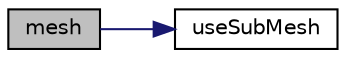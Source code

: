 digraph "mesh"
{
  bgcolor="transparent";
  edge [fontname="Helvetica",fontsize="10",labelfontname="Helvetica",labelfontsize="10"];
  node [fontname="Helvetica",fontsize="10",shape=record];
  rankdir="LR";
  Node1 [label="mesh",height=0.2,width=0.4,color="black", fillcolor="grey75", style="filled", fontcolor="black"];
  Node1 -> Node2 [color="midnightblue",fontsize="10",style="solid",fontname="Helvetica"];
  Node2 [label="useSubMesh",height=0.2,width=0.4,color="black",URL="$a02814.html#a82eaadb23951b8e3916d392ba4d4d9a1",tooltip="Check if running subMesh. "];
}
